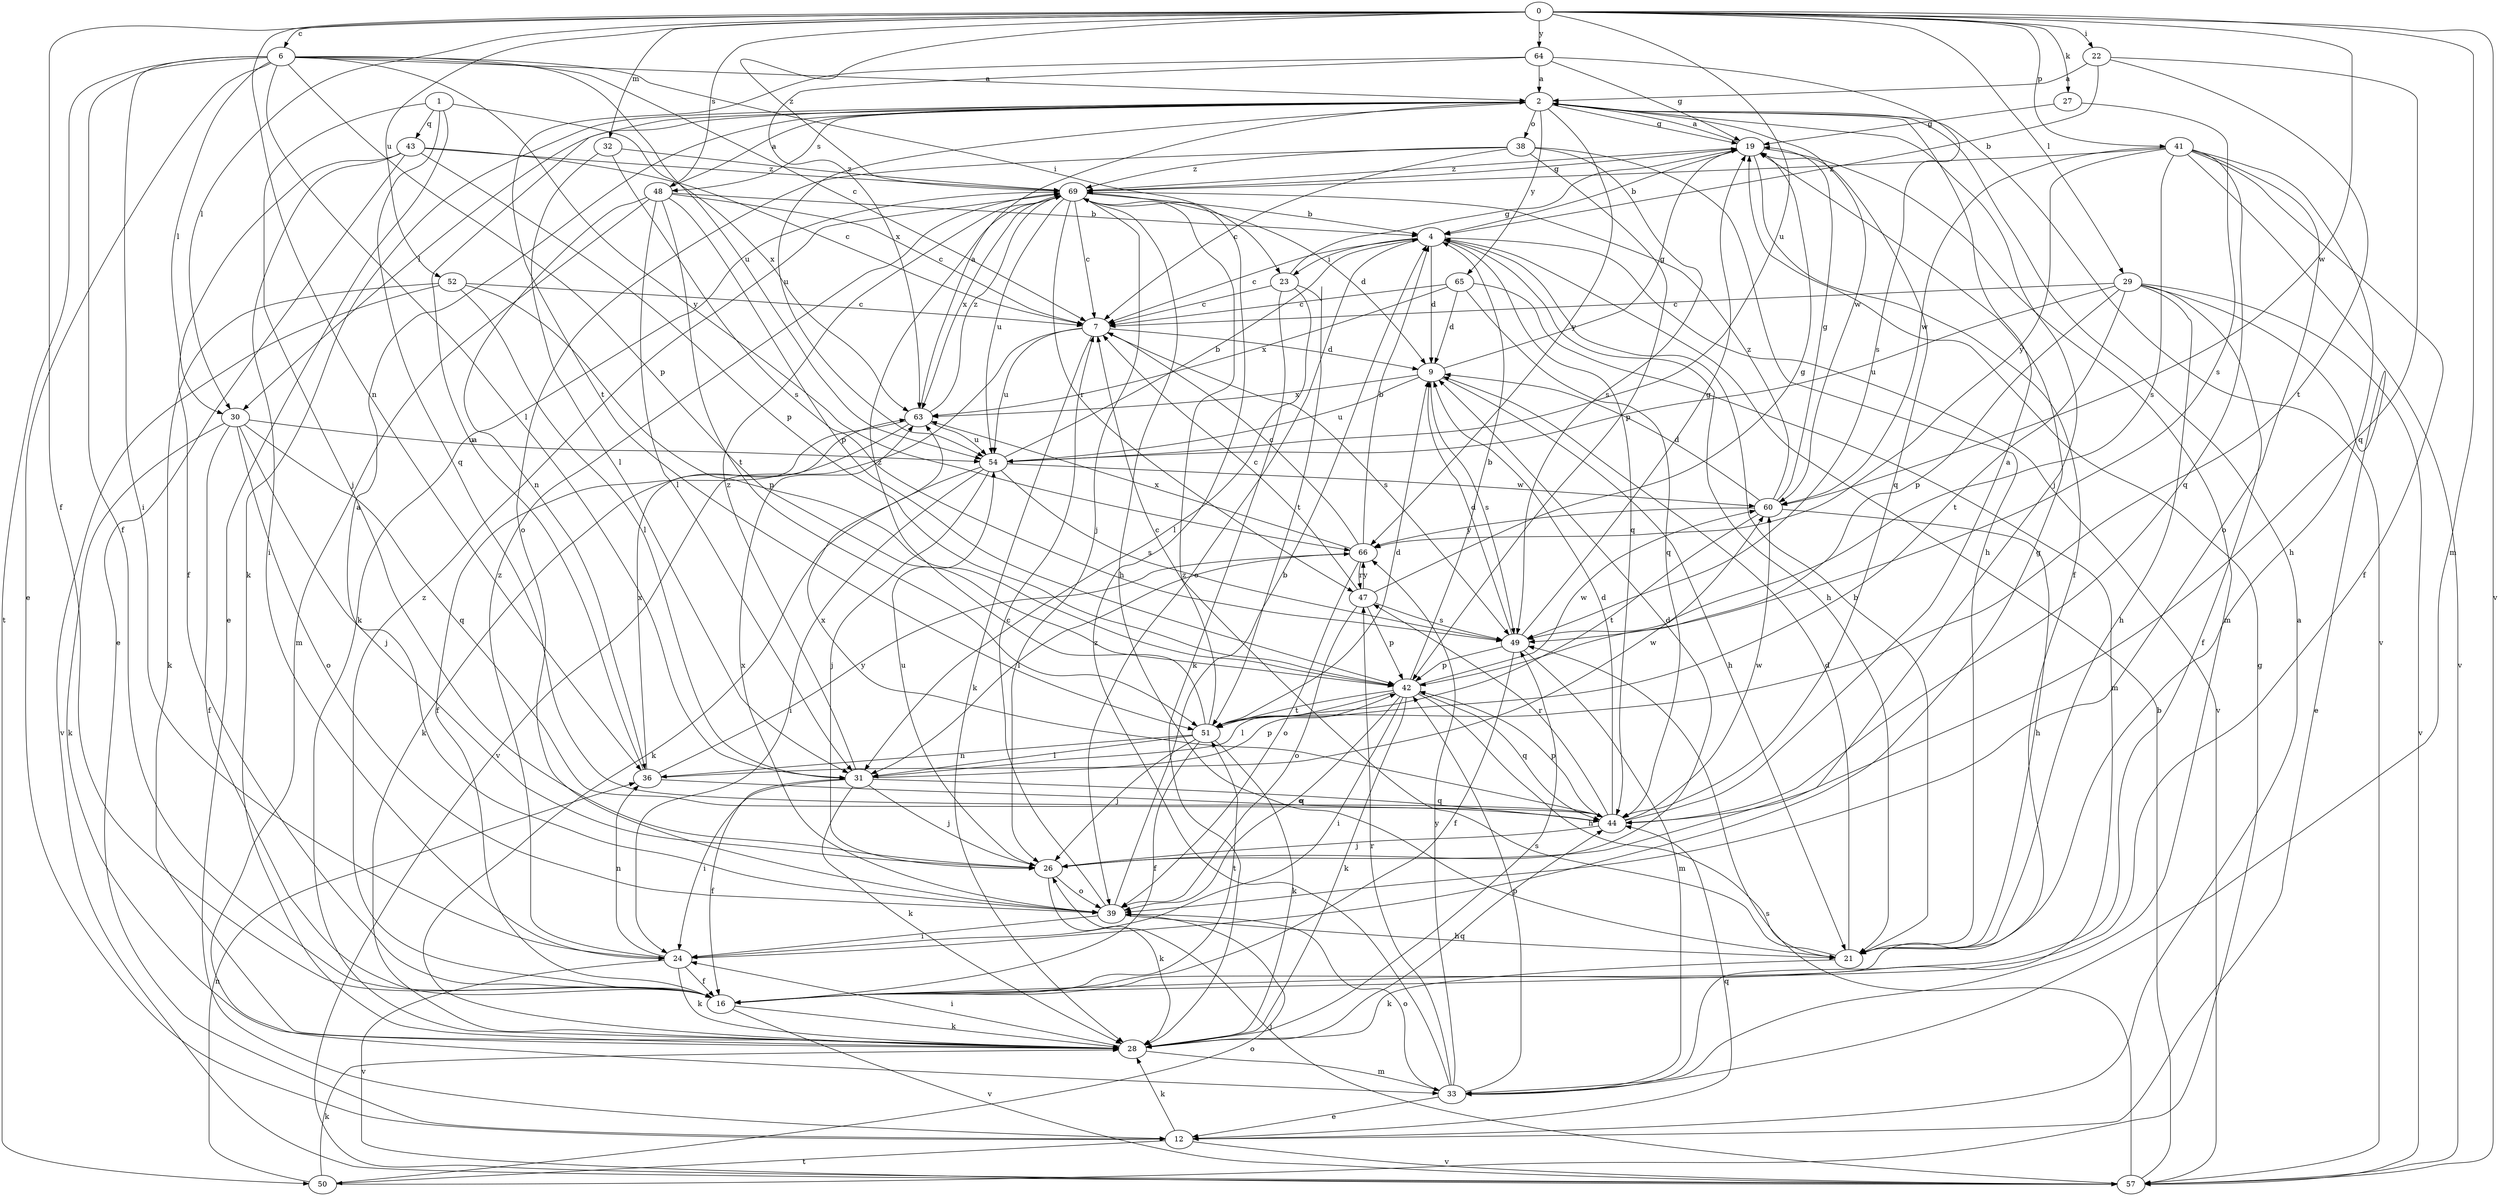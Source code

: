 strict digraph  {
0;
1;
2;
4;
6;
7;
9;
12;
16;
19;
21;
22;
23;
24;
26;
27;
28;
29;
30;
31;
32;
33;
36;
38;
39;
41;
42;
43;
44;
47;
48;
49;
50;
51;
52;
54;
57;
60;
63;
64;
65;
66;
69;
0 -> 6  [label=c];
0 -> 16  [label=f];
0 -> 22  [label=i];
0 -> 27  [label=k];
0 -> 29  [label=l];
0 -> 30  [label=l];
0 -> 32  [label=m];
0 -> 33  [label=m];
0 -> 36  [label=n];
0 -> 41  [label=p];
0 -> 48  [label=s];
0 -> 52  [label=u];
0 -> 54  [label=u];
0 -> 57  [label=v];
0 -> 60  [label=w];
0 -> 64  [label=y];
0 -> 69  [label=z];
1 -> 12  [label=e];
1 -> 26  [label=j];
1 -> 43  [label=q];
1 -> 44  [label=q];
1 -> 63  [label=x];
2 -> 19  [label=g];
2 -> 26  [label=j];
2 -> 28  [label=k];
2 -> 30  [label=l];
2 -> 38  [label=o];
2 -> 48  [label=s];
2 -> 54  [label=u];
2 -> 57  [label=v];
2 -> 60  [label=w];
2 -> 65  [label=y];
2 -> 66  [label=y];
4 -> 7  [label=c];
4 -> 9  [label=d];
4 -> 21  [label=h];
4 -> 23  [label=i];
4 -> 39  [label=o];
4 -> 44  [label=q];
4 -> 57  [label=v];
6 -> 2  [label=a];
6 -> 7  [label=c];
6 -> 12  [label=e];
6 -> 16  [label=f];
6 -> 23  [label=i];
6 -> 24  [label=i];
6 -> 30  [label=l];
6 -> 31  [label=l];
6 -> 42  [label=p];
6 -> 50  [label=t];
6 -> 54  [label=u];
6 -> 66  [label=y];
7 -> 9  [label=d];
7 -> 28  [label=k];
7 -> 49  [label=s];
7 -> 54  [label=u];
7 -> 57  [label=v];
9 -> 19  [label=g];
9 -> 21  [label=h];
9 -> 49  [label=s];
9 -> 54  [label=u];
9 -> 63  [label=x];
12 -> 2  [label=a];
12 -> 28  [label=k];
12 -> 44  [label=q];
12 -> 50  [label=t];
12 -> 57  [label=v];
16 -> 28  [label=k];
16 -> 51  [label=t];
16 -> 57  [label=v];
16 -> 69  [label=z];
19 -> 2  [label=a];
19 -> 4  [label=b];
19 -> 16  [label=f];
19 -> 33  [label=m];
19 -> 44  [label=q];
19 -> 69  [label=z];
21 -> 4  [label=b];
21 -> 9  [label=d];
21 -> 28  [label=k];
21 -> 69  [label=z];
22 -> 2  [label=a];
22 -> 4  [label=b];
22 -> 44  [label=q];
22 -> 51  [label=t];
23 -> 7  [label=c];
23 -> 19  [label=g];
23 -> 28  [label=k];
23 -> 31  [label=l];
23 -> 51  [label=t];
24 -> 16  [label=f];
24 -> 19  [label=g];
24 -> 28  [label=k];
24 -> 36  [label=n];
24 -> 57  [label=v];
24 -> 69  [label=z];
26 -> 9  [label=d];
26 -> 28  [label=k];
26 -> 39  [label=o];
26 -> 54  [label=u];
27 -> 19  [label=g];
27 -> 49  [label=s];
28 -> 24  [label=i];
28 -> 33  [label=m];
28 -> 44  [label=q];
28 -> 49  [label=s];
29 -> 7  [label=c];
29 -> 12  [label=e];
29 -> 16  [label=f];
29 -> 21  [label=h];
29 -> 42  [label=p];
29 -> 51  [label=t];
29 -> 54  [label=u];
29 -> 57  [label=v];
30 -> 16  [label=f];
30 -> 26  [label=j];
30 -> 28  [label=k];
30 -> 39  [label=o];
30 -> 44  [label=q];
30 -> 54  [label=u];
31 -> 16  [label=f];
31 -> 24  [label=i];
31 -> 26  [label=j];
31 -> 28  [label=k];
31 -> 42  [label=p];
31 -> 44  [label=q];
31 -> 69  [label=z];
32 -> 31  [label=l];
32 -> 49  [label=s];
32 -> 69  [label=z];
33 -> 12  [label=e];
33 -> 39  [label=o];
33 -> 42  [label=p];
33 -> 47  [label=r];
33 -> 66  [label=y];
33 -> 69  [label=z];
36 -> 2  [label=a];
36 -> 44  [label=q];
36 -> 60  [label=w];
36 -> 63  [label=x];
36 -> 66  [label=y];
38 -> 7  [label=c];
38 -> 21  [label=h];
38 -> 39  [label=o];
38 -> 42  [label=p];
38 -> 49  [label=s];
38 -> 69  [label=z];
39 -> 2  [label=a];
39 -> 4  [label=b];
39 -> 7  [label=c];
39 -> 21  [label=h];
39 -> 24  [label=i];
39 -> 63  [label=x];
41 -> 16  [label=f];
41 -> 21  [label=h];
41 -> 39  [label=o];
41 -> 44  [label=q];
41 -> 49  [label=s];
41 -> 57  [label=v];
41 -> 60  [label=w];
41 -> 66  [label=y];
41 -> 69  [label=z];
42 -> 4  [label=b];
42 -> 21  [label=h];
42 -> 24  [label=i];
42 -> 28  [label=k];
42 -> 31  [label=l];
42 -> 39  [label=o];
42 -> 44  [label=q];
42 -> 51  [label=t];
42 -> 60  [label=w];
43 -> 7  [label=c];
43 -> 12  [label=e];
43 -> 16  [label=f];
43 -> 24  [label=i];
43 -> 42  [label=p];
43 -> 69  [label=z];
44 -> 2  [label=a];
44 -> 9  [label=d];
44 -> 26  [label=j];
44 -> 42  [label=p];
44 -> 47  [label=r];
44 -> 60  [label=w];
44 -> 63  [label=x];
47 -> 7  [label=c];
47 -> 19  [label=g];
47 -> 39  [label=o];
47 -> 42  [label=p];
47 -> 49  [label=s];
47 -> 66  [label=y];
48 -> 2  [label=a];
48 -> 4  [label=b];
48 -> 7  [label=c];
48 -> 31  [label=l];
48 -> 33  [label=m];
48 -> 36  [label=n];
48 -> 42  [label=p];
48 -> 51  [label=t];
49 -> 9  [label=d];
49 -> 16  [label=f];
49 -> 19  [label=g];
49 -> 33  [label=m];
49 -> 42  [label=p];
50 -> 19  [label=g];
50 -> 28  [label=k];
50 -> 36  [label=n];
50 -> 39  [label=o];
51 -> 7  [label=c];
51 -> 9  [label=d];
51 -> 16  [label=f];
51 -> 26  [label=j];
51 -> 28  [label=k];
51 -> 31  [label=l];
51 -> 36  [label=n];
51 -> 69  [label=z];
52 -> 7  [label=c];
52 -> 28  [label=k];
52 -> 31  [label=l];
52 -> 42  [label=p];
52 -> 57  [label=v];
54 -> 4  [label=b];
54 -> 24  [label=i];
54 -> 26  [label=j];
54 -> 28  [label=k];
54 -> 49  [label=s];
54 -> 60  [label=w];
57 -> 4  [label=b];
57 -> 26  [label=j];
57 -> 49  [label=s];
60 -> 9  [label=d];
60 -> 19  [label=g];
60 -> 21  [label=h];
60 -> 51  [label=t];
60 -> 66  [label=y];
60 -> 69  [label=z];
63 -> 2  [label=a];
63 -> 16  [label=f];
63 -> 28  [label=k];
63 -> 54  [label=u];
63 -> 69  [label=z];
64 -> 2  [label=a];
64 -> 19  [label=g];
64 -> 49  [label=s];
64 -> 51  [label=t];
64 -> 63  [label=x];
65 -> 7  [label=c];
65 -> 9  [label=d];
65 -> 33  [label=m];
65 -> 44  [label=q];
65 -> 63  [label=x];
66 -> 4  [label=b];
66 -> 7  [label=c];
66 -> 31  [label=l];
66 -> 39  [label=o];
66 -> 47  [label=r];
66 -> 63  [label=x];
69 -> 4  [label=b];
69 -> 7  [label=c];
69 -> 9  [label=d];
69 -> 19  [label=g];
69 -> 21  [label=h];
69 -> 26  [label=j];
69 -> 28  [label=k];
69 -> 47  [label=r];
69 -> 54  [label=u];
69 -> 63  [label=x];
}
